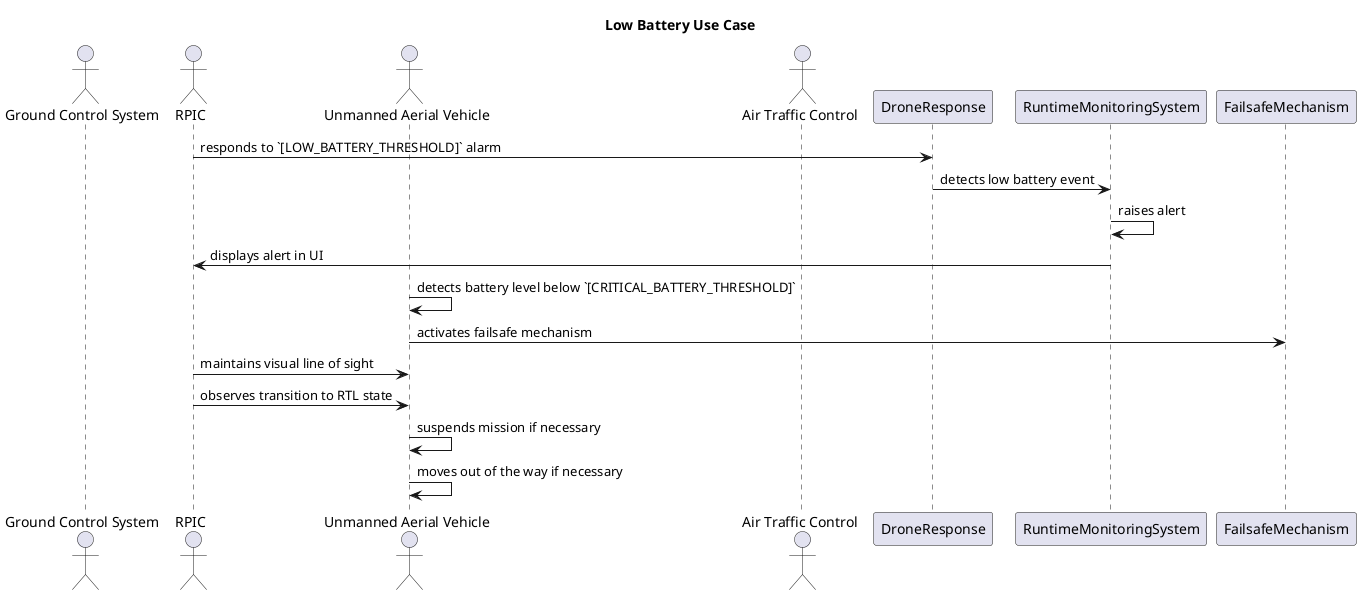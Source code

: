 @startuml
title "Low Battery Use Case"

actor "Ground Control System" as GCS
actor "RPIC" as RPIC
actor "Unmanned Aerial Vehicle" as UAV
actor "Air Traffic Control" as ATC

RPIC -> DroneResponse: responds to `[LOW_BATTERY_THRESHOLD]` alarm
DroneResponse -> RuntimeMonitoringSystem: detects low battery event
RuntimeMonitoringSystem -> RuntimeMonitoringSystem: raises alert
RuntimeMonitoringSystem -> RPIC: displays alert in UI
UAV -> UAV: detects battery level below `[CRITICAL_BATTERY_THRESHOLD]`
UAV -> FailsafeMechanism: activates failsafe mechanism
RPIC -> UAV: maintains visual line of sight
RPIC -> UAV: observes transition to RTL state
UAV -> UAV: suspends mission if necessary
UAV -> UAV: moves out of the way if necessary

@enduml
